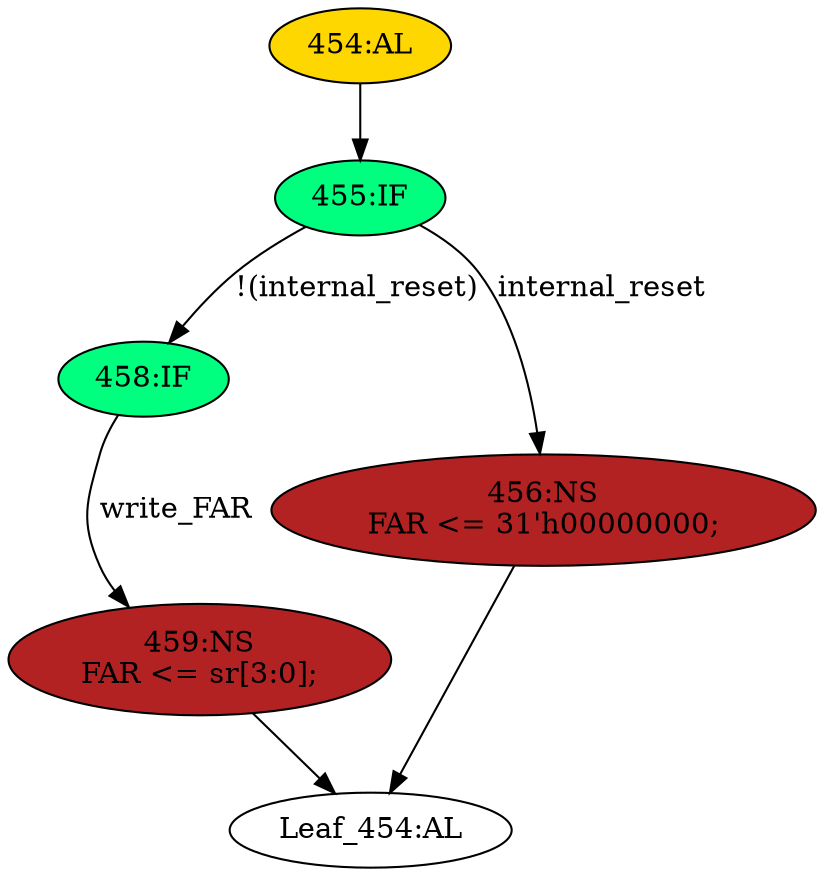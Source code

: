 strict digraph "" {
	node [label="\N"];
	"Leaf_454:AL"	 [def_var="['FAR']",
		label="Leaf_454:AL"];
	"454:AL"	 [ast="<pyverilog.vparser.ast.Always object at 0x7f1e4d7e78d0>",
		clk_sens=False,
		fillcolor=gold,
		label="454:AL",
		sens="['cclk', 'internal_reset']",
		statements="[]",
		style=filled,
		typ=Always,
		use_var="['internal_reset', 'write_FAR', 'sr']"];
	"455:IF"	 [ast="<pyverilog.vparser.ast.IfStatement object at 0x7f1e4d7dea10>",
		fillcolor=springgreen,
		label="455:IF",
		statements="[]",
		style=filled,
		typ=IfStatement];
	"454:AL" -> "455:IF"	 [cond="[]",
		lineno=None];
	"458:IF"	 [ast="<pyverilog.vparser.ast.IfStatement object at 0x7f1e4d7e7a50>",
		fillcolor=springgreen,
		label="458:IF",
		statements="[]",
		style=filled,
		typ=IfStatement];
	"455:IF" -> "458:IF"	 [cond="['internal_reset']",
		label="!(internal_reset)",
		lineno=455];
	"456:NS"	 [ast="<pyverilog.vparser.ast.NonblockingSubstitution object at 0x7f1e4d7e7cd0>",
		fillcolor=firebrick,
		label="456:NS
FAR <= 31'h00000000;",
		statements="[<pyverilog.vparser.ast.NonblockingSubstitution object at 0x7f1e4d7e7cd0>]",
		style=filled,
		typ=NonblockingSubstitution];
	"455:IF" -> "456:NS"	 [cond="['internal_reset']",
		label=internal_reset,
		lineno=455];
	"459:NS"	 [ast="<pyverilog.vparser.ast.NonblockingSubstitution object at 0x7f1e4d7e7a90>",
		fillcolor=firebrick,
		label="459:NS
FAR <= sr[3:0];",
		statements="[<pyverilog.vparser.ast.NonblockingSubstitution object at 0x7f1e4d7e7a90>]",
		style=filled,
		typ=NonblockingSubstitution];
	"458:IF" -> "459:NS"	 [cond="['write_FAR']",
		label=write_FAR,
		lineno=458];
	"459:NS" -> "Leaf_454:AL"	 [cond="[]",
		lineno=None];
	"456:NS" -> "Leaf_454:AL"	 [cond="[]",
		lineno=None];
}
